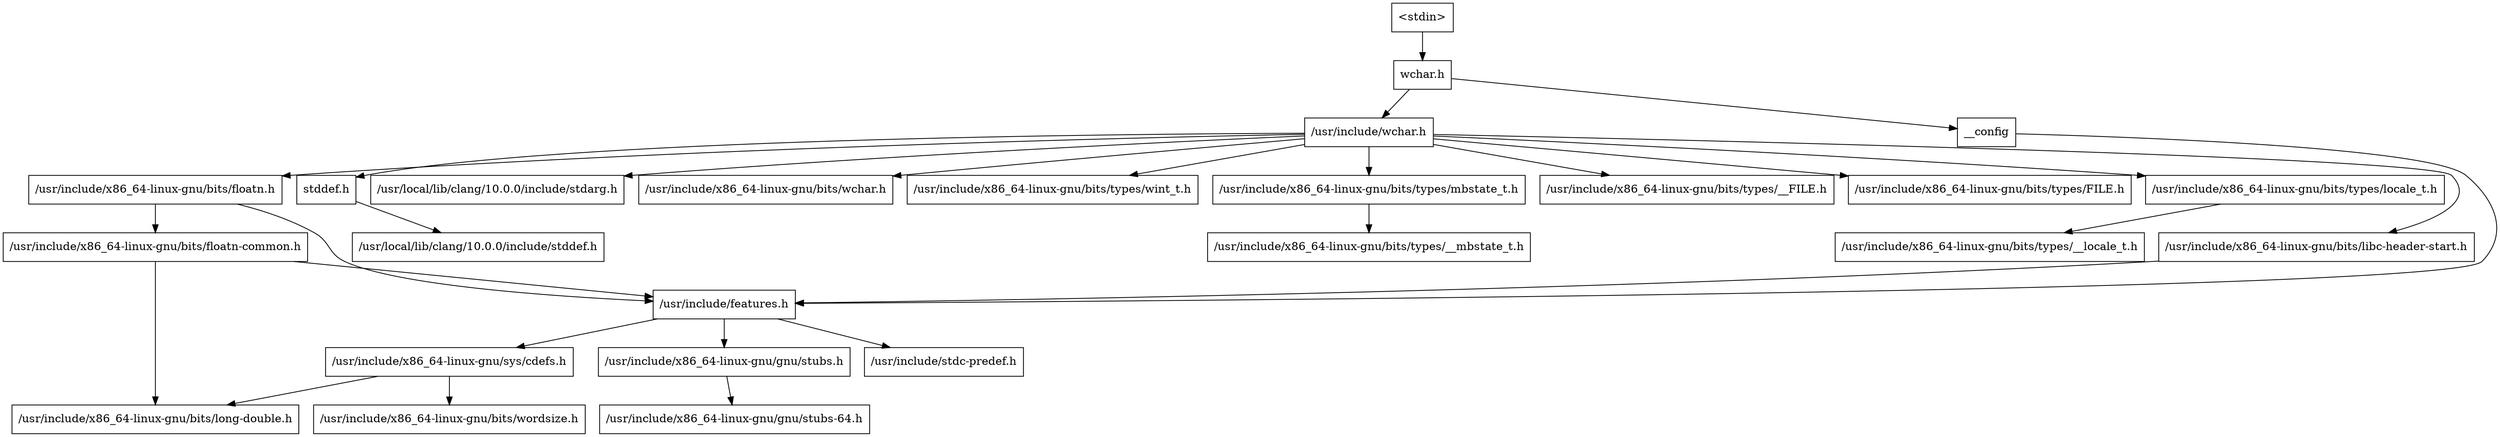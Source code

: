 digraph "dependencies" {
  header_0 [ shape="box", label="\<stdin\>" ];
  header_1 [ shape="box", label="wchar.h" ];
  header_11 [ shape="box", label="/usr/include/wchar.h" ];
  header_12 [ shape="box", label="/usr/include/x86_64-linux-gnu/bits/libc-header-start.h" ];
  header_13 [ shape="box", label="/usr/include/x86_64-linux-gnu/bits/floatn.h" ];
  header_14 [ shape="box", label="/usr/include/x86_64-linux-gnu/bits/floatn-common.h" ];
  header_15 [ shape="box", label="stddef.h" ];
  header_16 [ shape="box", label="/usr/local/lib/clang/10.0.0/include/stddef.h" ];
  header_17 [ shape="box", label="/usr/local/lib/clang/10.0.0/include/stdarg.h" ];
  header_18 [ shape="box", label="/usr/include/x86_64-linux-gnu/bits/wchar.h" ];
  header_19 [ shape="box", label="/usr/include/x86_64-linux-gnu/bits/types/wint_t.h" ];
  header_2 [ shape="box", label="__config" ];
  header_20 [ shape="box", label="/usr/include/x86_64-linux-gnu/bits/types/mbstate_t.h" ];
  header_21 [ shape="box", label="/usr/include/x86_64-linux-gnu/bits/types/__mbstate_t.h" ];
  header_22 [ shape="box", label="/usr/include/x86_64-linux-gnu/bits/types/__FILE.h" ];
  header_23 [ shape="box", label="/usr/include/x86_64-linux-gnu/bits/types/FILE.h" ];
  header_24 [ shape="box", label="/usr/include/x86_64-linux-gnu/bits/types/locale_t.h" ];
  header_25 [ shape="box", label="/usr/include/x86_64-linux-gnu/bits/types/__locale_t.h" ];
  header_3 [ shape="box", label="/usr/include/features.h" ];
  header_4 [ shape="box", label="/usr/include/stdc-predef.h" ];
  header_5 [ shape="box", label="/usr/include/x86_64-linux-gnu/sys/cdefs.h" ];
  header_6 [ shape="box", label="/usr/include/x86_64-linux-gnu/bits/wordsize.h" ];
  header_7 [ shape="box", label="/usr/include/x86_64-linux-gnu/bits/long-double.h" ];
  header_8 [ shape="box", label="/usr/include/x86_64-linux-gnu/gnu/stubs.h" ];
  header_9 [ shape="box", label="/usr/include/x86_64-linux-gnu/gnu/stubs-64.h" ];
  header_24 -> header_25;
  header_20 -> header_21;
  header_5 -> header_6;
  header_5 -> header_7;
  header_2 -> header_3;
  header_3 -> header_4;
  header_3 -> header_5;
  header_3 -> header_8;
  header_0 -> header_1;
  header_1 -> header_2;
  header_1 -> header_11;
  header_8 -> header_9;
  header_14 -> header_7;
  header_14 -> header_3;
  header_15 -> header_16;
  header_11 -> header_15;
  header_11 -> header_17;
  header_11 -> header_12;
  header_11 -> header_13;
  header_11 -> header_24;
  header_11 -> header_18;
  header_11 -> header_19;
  header_11 -> header_23;
  header_11 -> header_20;
  header_11 -> header_22;
  header_12 -> header_3;
  header_13 -> header_14;
  header_13 -> header_3;
}